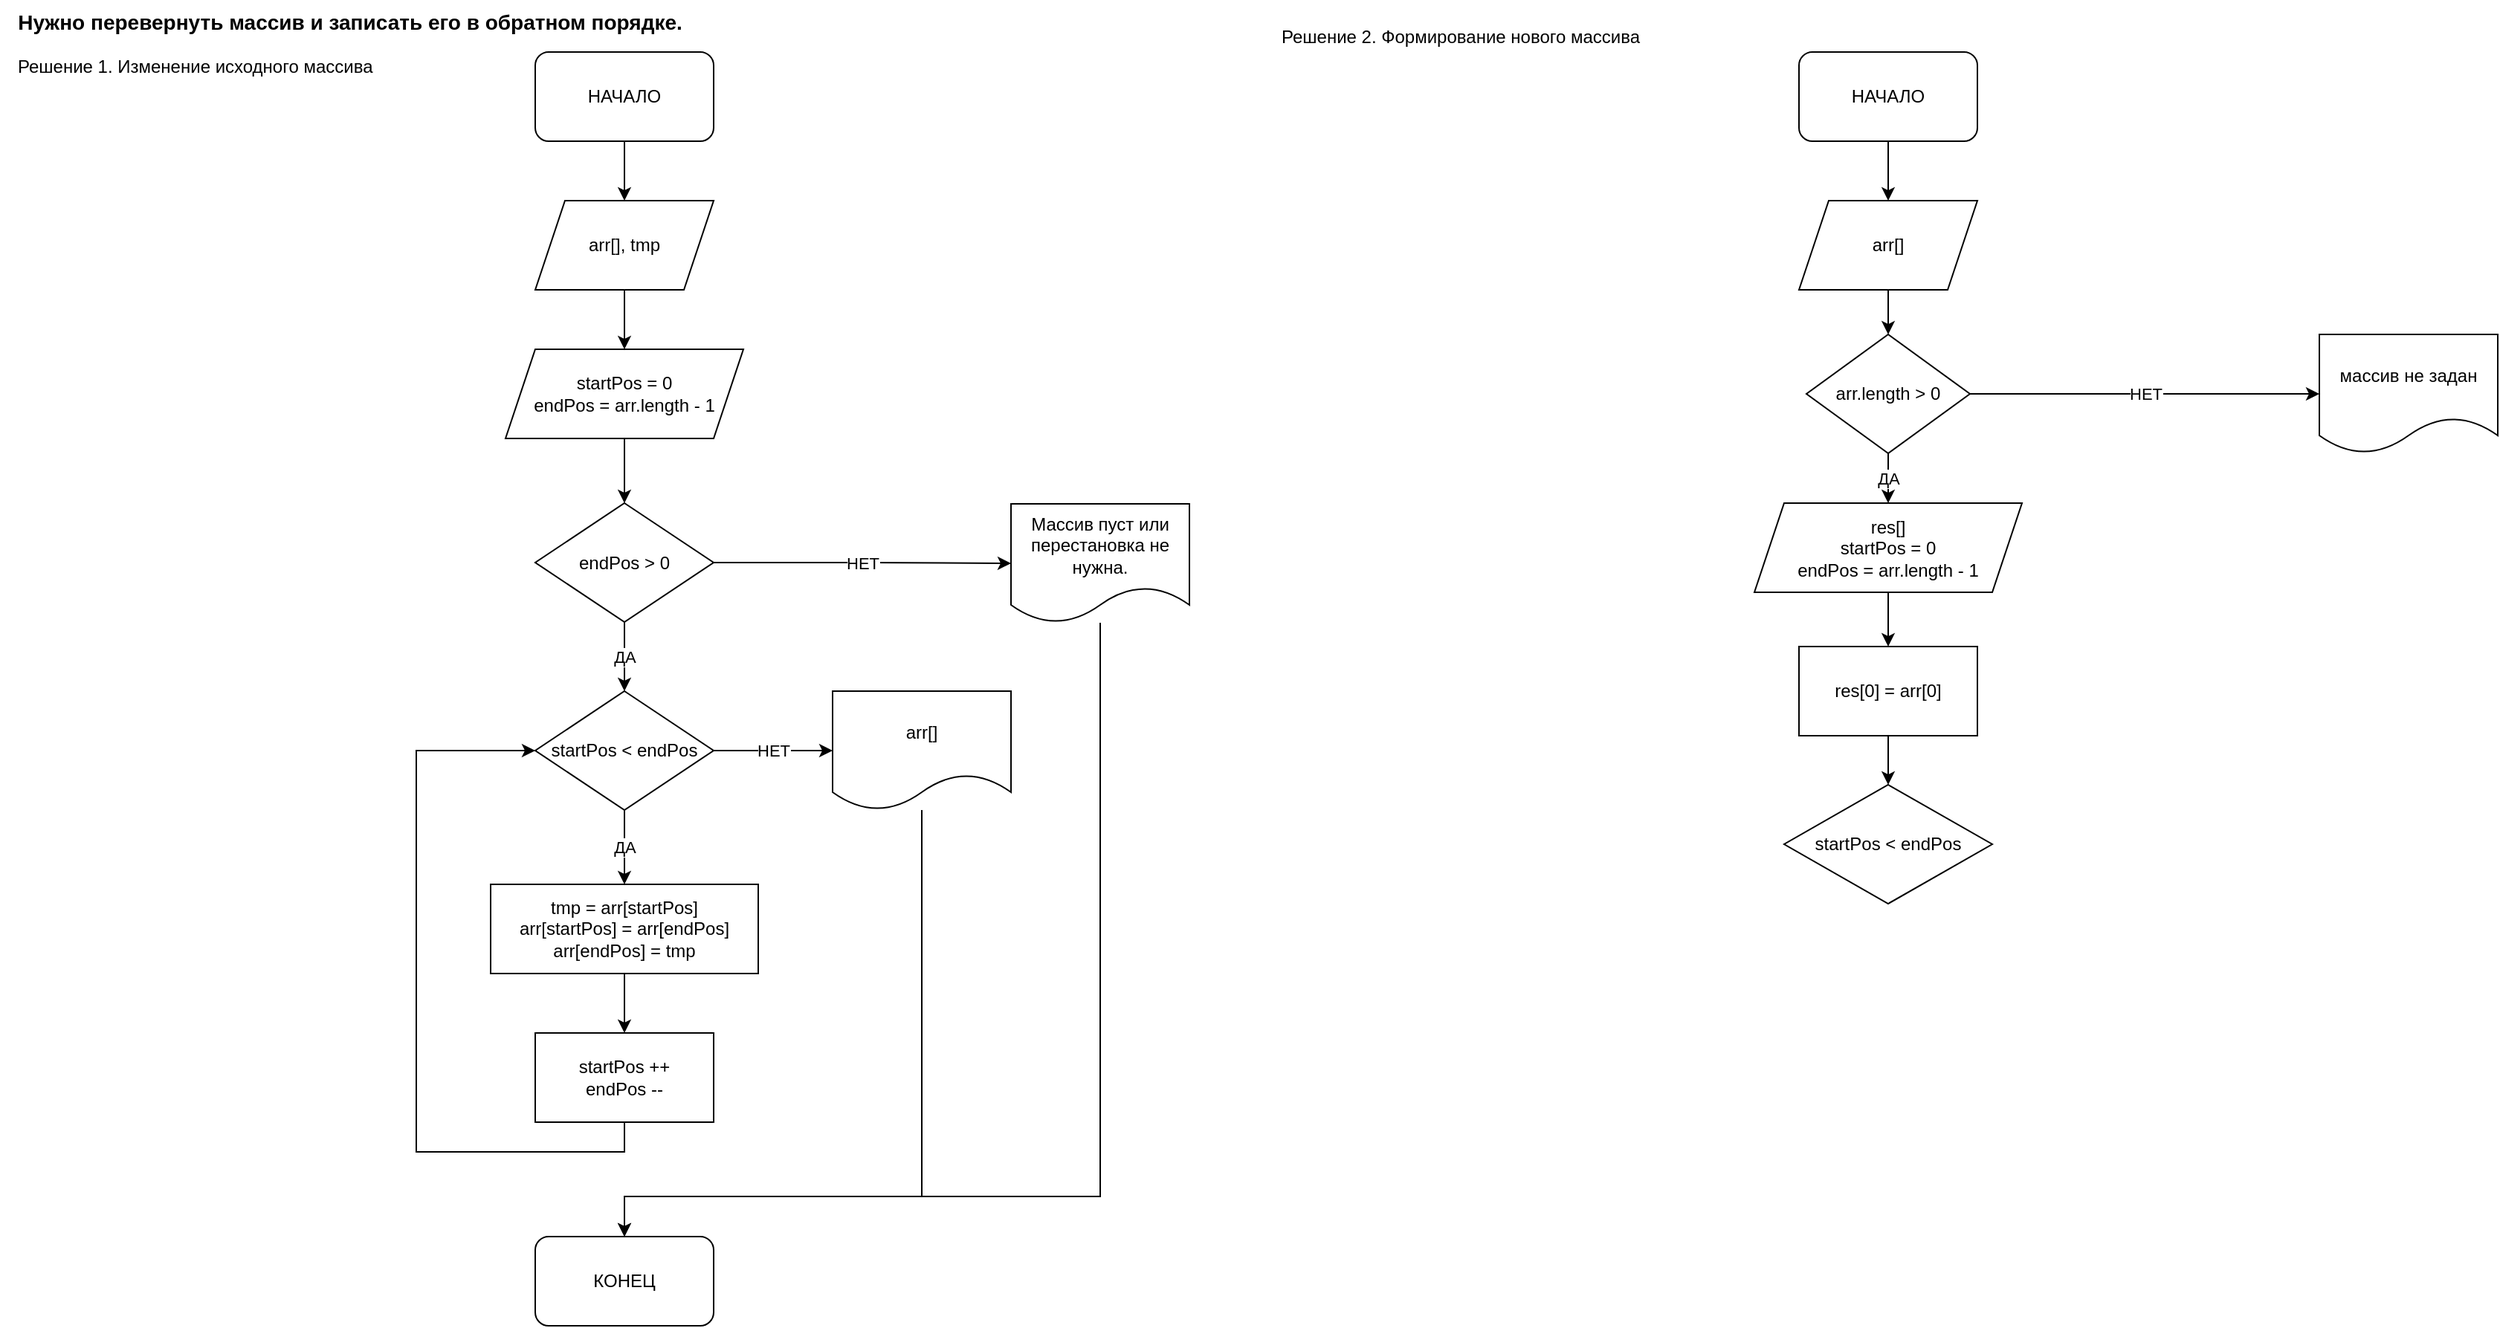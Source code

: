 <mxfile version="17.4.6" type="github">
  <diagram id="6a731a19-8d31-9384-78a2-239565b7b9f0" name="Page-1">
    <mxGraphModel dx="1038" dy="1402" grid="1" gridSize="10" guides="1" tooltips="1" connect="1" arrows="1" fold="1" page="1" pageScale="1" pageWidth="1169" pageHeight="827" background="none" math="0" shadow="0">
      <root>
        <mxCell id="0" />
        <mxCell id="1" parent="0" />
        <mxCell id="ySEyE2HkNrAPpsqzFxkZ-60" style="edgeStyle=orthogonalEdgeStyle;rounded=0;orthogonalLoop=1;jettySize=auto;html=1;exitX=0.5;exitY=1;exitDx=0;exitDy=0;entryX=0.5;entryY=0;entryDx=0;entryDy=0;" parent="1" source="ySEyE2HkNrAPpsqzFxkZ-55" target="ySEyE2HkNrAPpsqzFxkZ-56" edge="1">
          <mxGeometry relative="1" as="geometry" />
        </mxCell>
        <mxCell id="ySEyE2HkNrAPpsqzFxkZ-55" value="НАЧАЛО" style="rounded=1;whiteSpace=wrap;html=1;" parent="1" vertex="1">
          <mxGeometry x="380" y="30" width="120" height="60" as="geometry" />
        </mxCell>
        <mxCell id="ySEyE2HkNrAPpsqzFxkZ-61" style="edgeStyle=orthogonalEdgeStyle;rounded=0;orthogonalLoop=1;jettySize=auto;html=1;exitX=0.5;exitY=1;exitDx=0;exitDy=0;entryX=0.5;entryY=0;entryDx=0;entryDy=0;" parent="1" source="ySEyE2HkNrAPpsqzFxkZ-56" target="ySEyE2HkNrAPpsqzFxkZ-57" edge="1">
          <mxGeometry relative="1" as="geometry" />
        </mxCell>
        <mxCell id="ySEyE2HkNrAPpsqzFxkZ-56" value="arr[], tmp" style="shape=parallelogram;perimeter=parallelogramPerimeter;whiteSpace=wrap;html=1;fixedSize=1;" parent="1" vertex="1">
          <mxGeometry x="380" y="130" width="120" height="60" as="geometry" />
        </mxCell>
        <mxCell id="ySEyE2HkNrAPpsqzFxkZ-62" style="edgeStyle=orthogonalEdgeStyle;rounded=0;orthogonalLoop=1;jettySize=auto;html=1;exitX=0.5;exitY=1;exitDx=0;exitDy=0;entryX=0.5;entryY=0;entryDx=0;entryDy=0;" parent="1" source="ySEyE2HkNrAPpsqzFxkZ-57" target="ySEyE2HkNrAPpsqzFxkZ-58" edge="1">
          <mxGeometry relative="1" as="geometry" />
        </mxCell>
        <mxCell id="ySEyE2HkNrAPpsqzFxkZ-57" value="startPos = 0&lt;br&gt;endPos = arr.length - 1" style="shape=parallelogram;perimeter=parallelogramPerimeter;whiteSpace=wrap;html=1;fixedSize=1;" parent="1" vertex="1">
          <mxGeometry x="360" y="230" width="160" height="60" as="geometry" />
        </mxCell>
        <mxCell id="ySEyE2HkNrAPpsqzFxkZ-63" value="НЕТ" style="edgeStyle=orthogonalEdgeStyle;rounded=0;orthogonalLoop=1;jettySize=auto;html=1;exitX=1;exitY=0.5;exitDx=0;exitDy=0;entryX=0;entryY=0.5;entryDx=0;entryDy=0;" parent="1" source="ySEyE2HkNrAPpsqzFxkZ-58" target="ySEyE2HkNrAPpsqzFxkZ-59" edge="1">
          <mxGeometry relative="1" as="geometry" />
        </mxCell>
        <mxCell id="ySEyE2HkNrAPpsqzFxkZ-65" value="ДА" style="edgeStyle=orthogonalEdgeStyle;rounded=0;orthogonalLoop=1;jettySize=auto;html=1;exitX=0.5;exitY=1;exitDx=0;exitDy=0;entryX=0.5;entryY=0;entryDx=0;entryDy=0;" parent="1" source="ySEyE2HkNrAPpsqzFxkZ-58" target="ySEyE2HkNrAPpsqzFxkZ-64" edge="1">
          <mxGeometry relative="1" as="geometry" />
        </mxCell>
        <mxCell id="ySEyE2HkNrAPpsqzFxkZ-58" value="endPos &amp;gt; 0" style="rhombus;whiteSpace=wrap;html=1;" parent="1" vertex="1">
          <mxGeometry x="380" y="333.5" width="120" height="80" as="geometry" />
        </mxCell>
        <mxCell id="ySEyE2HkNrAPpsqzFxkZ-75" style="edgeStyle=orthogonalEdgeStyle;rounded=0;orthogonalLoop=1;jettySize=auto;html=1;entryX=0.5;entryY=0;entryDx=0;entryDy=0;" parent="1" source="ySEyE2HkNrAPpsqzFxkZ-59" target="ySEyE2HkNrAPpsqzFxkZ-73" edge="1">
          <mxGeometry relative="1" as="geometry">
            <Array as="points">
              <mxPoint x="760" y="800" />
              <mxPoint x="440" y="800" />
            </Array>
          </mxGeometry>
        </mxCell>
        <mxCell id="ySEyE2HkNrAPpsqzFxkZ-59" value="Массив пуст или перестановка не нужна." style="shape=document;whiteSpace=wrap;html=1;boundedLbl=1;" parent="1" vertex="1">
          <mxGeometry x="700" y="334" width="120" height="80" as="geometry" />
        </mxCell>
        <mxCell id="ySEyE2HkNrAPpsqzFxkZ-67" value="НЕТ" style="edgeStyle=orthogonalEdgeStyle;rounded=0;orthogonalLoop=1;jettySize=auto;html=1;exitX=1;exitY=0.5;exitDx=0;exitDy=0;entryX=0;entryY=0.5;entryDx=0;entryDy=0;" parent="1" source="ySEyE2HkNrAPpsqzFxkZ-64" target="ySEyE2HkNrAPpsqzFxkZ-66" edge="1">
          <mxGeometry relative="1" as="geometry" />
        </mxCell>
        <mxCell id="ySEyE2HkNrAPpsqzFxkZ-69" value="ДА" style="edgeStyle=orthogonalEdgeStyle;rounded=0;orthogonalLoop=1;jettySize=auto;html=1;exitX=0.5;exitY=1;exitDx=0;exitDy=0;entryX=0.5;entryY=0;entryDx=0;entryDy=0;" parent="1" source="ySEyE2HkNrAPpsqzFxkZ-64" target="ySEyE2HkNrAPpsqzFxkZ-68" edge="1">
          <mxGeometry relative="1" as="geometry" />
        </mxCell>
        <mxCell id="ySEyE2HkNrAPpsqzFxkZ-64" value="startPos &amp;lt; endPos" style="rhombus;whiteSpace=wrap;html=1;" parent="1" vertex="1">
          <mxGeometry x="380" y="460" width="120" height="80" as="geometry" />
        </mxCell>
        <mxCell id="ySEyE2HkNrAPpsqzFxkZ-74" style="edgeStyle=orthogonalEdgeStyle;rounded=0;orthogonalLoop=1;jettySize=auto;html=1;entryX=0.5;entryY=0;entryDx=0;entryDy=0;" parent="1" source="ySEyE2HkNrAPpsqzFxkZ-66" target="ySEyE2HkNrAPpsqzFxkZ-73" edge="1">
          <mxGeometry relative="1" as="geometry">
            <Array as="points">
              <mxPoint x="640" y="800" />
              <mxPoint x="440" y="800" />
            </Array>
          </mxGeometry>
        </mxCell>
        <mxCell id="ySEyE2HkNrAPpsqzFxkZ-66" value="arr[]" style="shape=document;whiteSpace=wrap;html=1;boundedLbl=1;" parent="1" vertex="1">
          <mxGeometry x="580" y="460" width="120" height="80" as="geometry" />
        </mxCell>
        <mxCell id="ySEyE2HkNrAPpsqzFxkZ-71" style="edgeStyle=orthogonalEdgeStyle;rounded=0;orthogonalLoop=1;jettySize=auto;html=1;exitX=0.5;exitY=1;exitDx=0;exitDy=0;entryX=0.5;entryY=0;entryDx=0;entryDy=0;" parent="1" source="ySEyE2HkNrAPpsqzFxkZ-68" target="ySEyE2HkNrAPpsqzFxkZ-70" edge="1">
          <mxGeometry relative="1" as="geometry" />
        </mxCell>
        <mxCell id="ySEyE2HkNrAPpsqzFxkZ-68" value="tmp = arr[startPos]&lt;br&gt;arr[startPos] = arr[endPos]&lt;br&gt;arr[endPos] = tmp" style="rounded=0;whiteSpace=wrap;html=1;" parent="1" vertex="1">
          <mxGeometry x="350" y="590" width="180" height="60" as="geometry" />
        </mxCell>
        <mxCell id="ySEyE2HkNrAPpsqzFxkZ-72" style="edgeStyle=orthogonalEdgeStyle;rounded=0;orthogonalLoop=1;jettySize=auto;html=1;exitX=0.5;exitY=1;exitDx=0;exitDy=0;entryX=0;entryY=0.5;entryDx=0;entryDy=0;" parent="1" source="ySEyE2HkNrAPpsqzFxkZ-70" target="ySEyE2HkNrAPpsqzFxkZ-64" edge="1">
          <mxGeometry relative="1" as="geometry">
            <Array as="points">
              <mxPoint x="440" y="770" />
              <mxPoint x="300" y="770" />
              <mxPoint x="300" y="500" />
            </Array>
          </mxGeometry>
        </mxCell>
        <mxCell id="ySEyE2HkNrAPpsqzFxkZ-70" value="startPos ++&lt;br&gt;endPos --" style="rounded=0;whiteSpace=wrap;html=1;" parent="1" vertex="1">
          <mxGeometry x="380" y="690" width="120" height="60" as="geometry" />
        </mxCell>
        <mxCell id="ySEyE2HkNrAPpsqzFxkZ-73" value="КОНЕЦ" style="rounded=1;whiteSpace=wrap;html=1;" parent="1" vertex="1">
          <mxGeometry x="380" y="827" width="120" height="60" as="geometry" />
        </mxCell>
        <mxCell id="ySEyE2HkNrAPpsqzFxkZ-76" value="Решение 1. Изменение исходного массива" style="text;html=1;resizable=0;autosize=1;align=left;verticalAlign=middle;points=[];fillColor=none;strokeColor=none;rounded=0;" parent="1" vertex="1">
          <mxGeometry x="30" y="30" width="250" height="20" as="geometry" />
        </mxCell>
        <mxCell id="ySEyE2HkNrAPpsqzFxkZ-78" value="&lt;span style=&quot;background-color: rgb(255, 255, 255); font-size: 14px;&quot;&gt;Нужно перевернуть массив и записать его в обратном порядке.&lt;/span&gt;" style="text;html=1;align=center;verticalAlign=middle;resizable=0;points=[];autosize=1;strokeColor=none;fillColor=none;sketch=0;fontStyle=1;spacing=4;fontSize=14;" parent="1" vertex="1">
          <mxGeometry x="20" y="-5" width="470" height="30" as="geometry" />
        </mxCell>
        <mxCell id="v_GbzJ4DSSS6fHPR_fpo-1" value="Решение 2. Формирование нового массива&lt;br&gt;" style="text;html=1;resizable=0;autosize=1;align=left;verticalAlign=middle;points=[];fillColor=none;strokeColor=none;rounded=0;" vertex="1" parent="1">
          <mxGeometry x="880" y="10" width="260" height="20" as="geometry" />
        </mxCell>
        <mxCell id="v_GbzJ4DSSS6fHPR_fpo-9" style="edgeStyle=orthogonalEdgeStyle;rounded=0;orthogonalLoop=1;jettySize=auto;html=1;exitX=0.5;exitY=1;exitDx=0;exitDy=0;" edge="1" parent="1" source="v_GbzJ4DSSS6fHPR_fpo-2" target="v_GbzJ4DSSS6fHPR_fpo-3">
          <mxGeometry relative="1" as="geometry" />
        </mxCell>
        <mxCell id="v_GbzJ4DSSS6fHPR_fpo-2" value="НАЧАЛО" style="rounded=1;whiteSpace=wrap;html=1;" vertex="1" parent="1">
          <mxGeometry x="1230" y="30" width="120" height="60" as="geometry" />
        </mxCell>
        <mxCell id="v_GbzJ4DSSS6fHPR_fpo-10" style="edgeStyle=orthogonalEdgeStyle;rounded=0;orthogonalLoop=1;jettySize=auto;html=1;exitX=0.5;exitY=1;exitDx=0;exitDy=0;entryX=0.5;entryY=0;entryDx=0;entryDy=0;" edge="1" parent="1" source="v_GbzJ4DSSS6fHPR_fpo-3" target="v_GbzJ4DSSS6fHPR_fpo-4">
          <mxGeometry relative="1" as="geometry" />
        </mxCell>
        <mxCell id="v_GbzJ4DSSS6fHPR_fpo-3" value="arr[]" style="shape=parallelogram;perimeter=parallelogramPerimeter;whiteSpace=wrap;html=1;fixedSize=1;" vertex="1" parent="1">
          <mxGeometry x="1230" y="130" width="120" height="60" as="geometry" />
        </mxCell>
        <mxCell id="v_GbzJ4DSSS6fHPR_fpo-11" value="НЕТ" style="edgeStyle=orthogonalEdgeStyle;rounded=0;orthogonalLoop=1;jettySize=auto;html=1;exitX=1;exitY=0.5;exitDx=0;exitDy=0;" edge="1" parent="1" source="v_GbzJ4DSSS6fHPR_fpo-4" target="v_GbzJ4DSSS6fHPR_fpo-5">
          <mxGeometry relative="1" as="geometry" />
        </mxCell>
        <mxCell id="v_GbzJ4DSSS6fHPR_fpo-12" value="ДА" style="edgeStyle=orthogonalEdgeStyle;rounded=0;orthogonalLoop=1;jettySize=auto;html=1;exitX=0.5;exitY=1;exitDx=0;exitDy=0;entryX=0.5;entryY=0;entryDx=0;entryDy=0;" edge="1" parent="1" source="v_GbzJ4DSSS6fHPR_fpo-4" target="v_GbzJ4DSSS6fHPR_fpo-6">
          <mxGeometry relative="1" as="geometry" />
        </mxCell>
        <mxCell id="v_GbzJ4DSSS6fHPR_fpo-4" value="arr.length &amp;gt; 0" style="rhombus;whiteSpace=wrap;html=1;" vertex="1" parent="1">
          <mxGeometry x="1235" y="220" width="110" height="80" as="geometry" />
        </mxCell>
        <mxCell id="v_GbzJ4DSSS6fHPR_fpo-5" value="массив не задан" style="shape=document;whiteSpace=wrap;html=1;boundedLbl=1;" vertex="1" parent="1">
          <mxGeometry x="1580" y="220" width="120" height="80" as="geometry" />
        </mxCell>
        <mxCell id="v_GbzJ4DSSS6fHPR_fpo-13" style="edgeStyle=orthogonalEdgeStyle;rounded=0;orthogonalLoop=1;jettySize=auto;html=1;exitX=0.5;exitY=1;exitDx=0;exitDy=0;entryX=0.5;entryY=0;entryDx=0;entryDy=0;" edge="1" parent="1" source="v_GbzJ4DSSS6fHPR_fpo-6" target="v_GbzJ4DSSS6fHPR_fpo-7">
          <mxGeometry relative="1" as="geometry" />
        </mxCell>
        <mxCell id="v_GbzJ4DSSS6fHPR_fpo-6" value="res[]&lt;br&gt;startPos = 0&lt;br&gt;endPos = arr.length - 1" style="shape=parallelogram;perimeter=parallelogramPerimeter;whiteSpace=wrap;html=1;fixedSize=1;" vertex="1" parent="1">
          <mxGeometry x="1200" y="333.5" width="180" height="60" as="geometry" />
        </mxCell>
        <mxCell id="v_GbzJ4DSSS6fHPR_fpo-14" style="edgeStyle=orthogonalEdgeStyle;rounded=0;orthogonalLoop=1;jettySize=auto;html=1;exitX=0.5;exitY=1;exitDx=0;exitDy=0;entryX=0.5;entryY=0;entryDx=0;entryDy=0;" edge="1" parent="1" source="v_GbzJ4DSSS6fHPR_fpo-7" target="v_GbzJ4DSSS6fHPR_fpo-8">
          <mxGeometry relative="1" as="geometry" />
        </mxCell>
        <mxCell id="v_GbzJ4DSSS6fHPR_fpo-7" value="res[0] = arr[0]" style="rounded=0;whiteSpace=wrap;html=1;" vertex="1" parent="1">
          <mxGeometry x="1230" y="430" width="120" height="60" as="geometry" />
        </mxCell>
        <mxCell id="v_GbzJ4DSSS6fHPR_fpo-8" value="startPos &amp;lt; endPos" style="rhombus;whiteSpace=wrap;html=1;" vertex="1" parent="1">
          <mxGeometry x="1220" y="523" width="140" height="80" as="geometry" />
        </mxCell>
      </root>
    </mxGraphModel>
  </diagram>
</mxfile>
